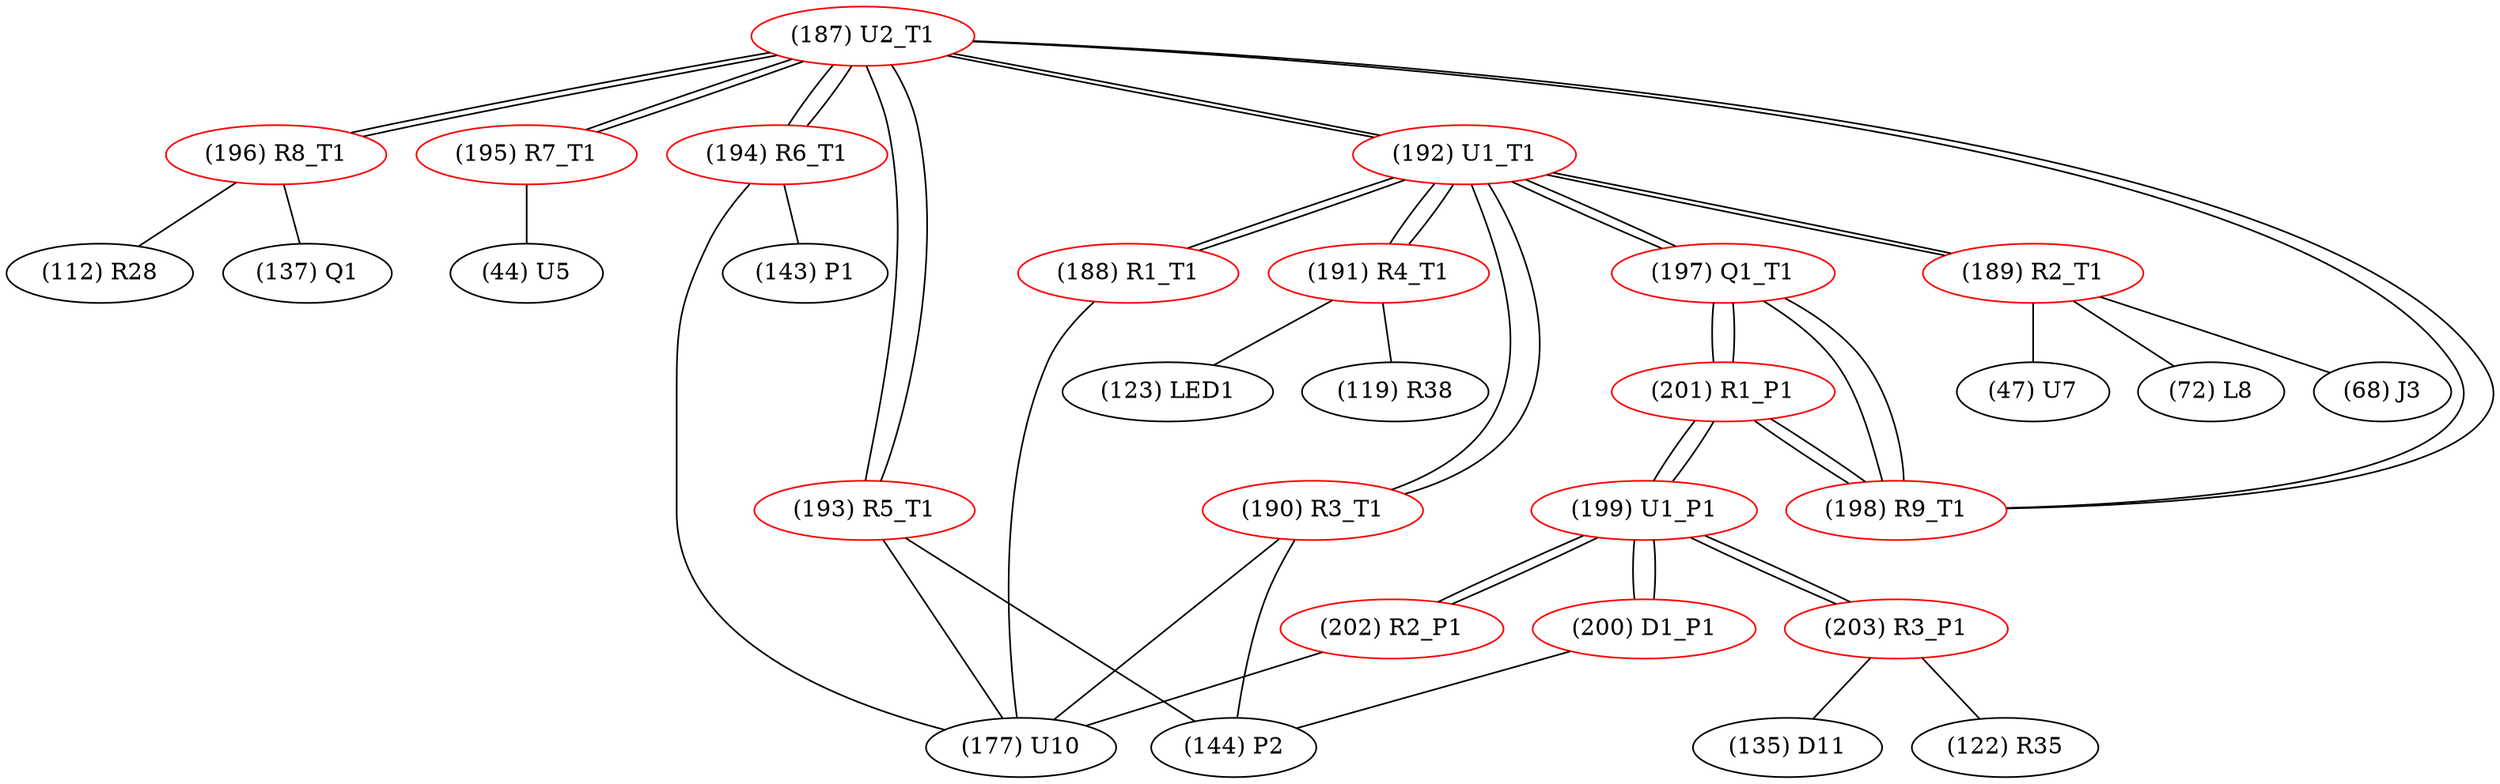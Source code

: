 graph {
	187 [label="(187) U2_T1" color=red]
	196 [label="(196) R8_T1"]
	195 [label="(195) R7_T1"]
	194 [label="(194) R6_T1"]
	193 [label="(193) R5_T1"]
	192 [label="(192) U1_T1"]
	198 [label="(198) R9_T1"]
	188 [label="(188) R1_T1" color=red]
	177 [label="(177) U10"]
	192 [label="(192) U1_T1"]
	189 [label="(189) R2_T1" color=red]
	68 [label="(68) J3"]
	47 [label="(47) U7"]
	72 [label="(72) L8"]
	192 [label="(192) U1_T1"]
	190 [label="(190) R3_T1" color=red]
	144 [label="(144) P2"]
	177 [label="(177) U10"]
	192 [label="(192) U1_T1"]
	191 [label="(191) R4_T1" color=red]
	123 [label="(123) LED1"]
	119 [label="(119) R38"]
	192 [label="(192) U1_T1"]
	192 [label="(192) U1_T1" color=red]
	187 [label="(187) U2_T1"]
	190 [label="(190) R3_T1"]
	189 [label="(189) R2_T1"]
	188 [label="(188) R1_T1"]
	197 [label="(197) Q1_T1"]
	191 [label="(191) R4_T1"]
	193 [label="(193) R5_T1" color=red]
	177 [label="(177) U10"]
	144 [label="(144) P2"]
	187 [label="(187) U2_T1"]
	194 [label="(194) R6_T1" color=red]
	177 [label="(177) U10"]
	143 [label="(143) P1"]
	187 [label="(187) U2_T1"]
	195 [label="(195) R7_T1" color=red]
	44 [label="(44) U5"]
	187 [label="(187) U2_T1"]
	196 [label="(196) R8_T1" color=red]
	112 [label="(112) R28"]
	137 [label="(137) Q1"]
	187 [label="(187) U2_T1"]
	197 [label="(197) Q1_T1" color=red]
	192 [label="(192) U1_T1"]
	201 [label="(201) R1_P1"]
	198 [label="(198) R9_T1"]
	198 [label="(198) R9_T1" color=red]
	187 [label="(187) U2_T1"]
	201 [label="(201) R1_P1"]
	197 [label="(197) Q1_T1"]
	199 [label="(199) U1_P1" color=red]
	200 [label="(200) D1_P1"]
	202 [label="(202) R2_P1"]
	203 [label="(203) R3_P1"]
	201 [label="(201) R1_P1"]
	200 [label="(200) D1_P1" color=red]
	144 [label="(144) P2"]
	199 [label="(199) U1_P1"]
	201 [label="(201) R1_P1" color=red]
	198 [label="(198) R9_T1"]
	197 [label="(197) Q1_T1"]
	199 [label="(199) U1_P1"]
	202 [label="(202) R2_P1" color=red]
	177 [label="(177) U10"]
	199 [label="(199) U1_P1"]
	203 [label="(203) R3_P1" color=red]
	135 [label="(135) D11"]
	122 [label="(122) R35"]
	199 [label="(199) U1_P1"]
	187 -- 196
	187 -- 195
	187 -- 194
	187 -- 193
	187 -- 192
	187 -- 198
	188 -- 177
	188 -- 192
	189 -- 68
	189 -- 47
	189 -- 72
	189 -- 192
	190 -- 144
	190 -- 177
	190 -- 192
	191 -- 123
	191 -- 119
	191 -- 192
	192 -- 187
	192 -- 190
	192 -- 189
	192 -- 188
	192 -- 197
	192 -- 191
	193 -- 177
	193 -- 144
	193 -- 187
	194 -- 177
	194 -- 143
	194 -- 187
	195 -- 44
	195 -- 187
	196 -- 112
	196 -- 137
	196 -- 187
	197 -- 192
	197 -- 201
	197 -- 198
	198 -- 187
	198 -- 201
	198 -- 197
	199 -- 200
	199 -- 202
	199 -- 203
	199 -- 201
	200 -- 144
	200 -- 199
	201 -- 198
	201 -- 197
	201 -- 199
	202 -- 177
	202 -- 199
	203 -- 135
	203 -- 122
	203 -- 199
}